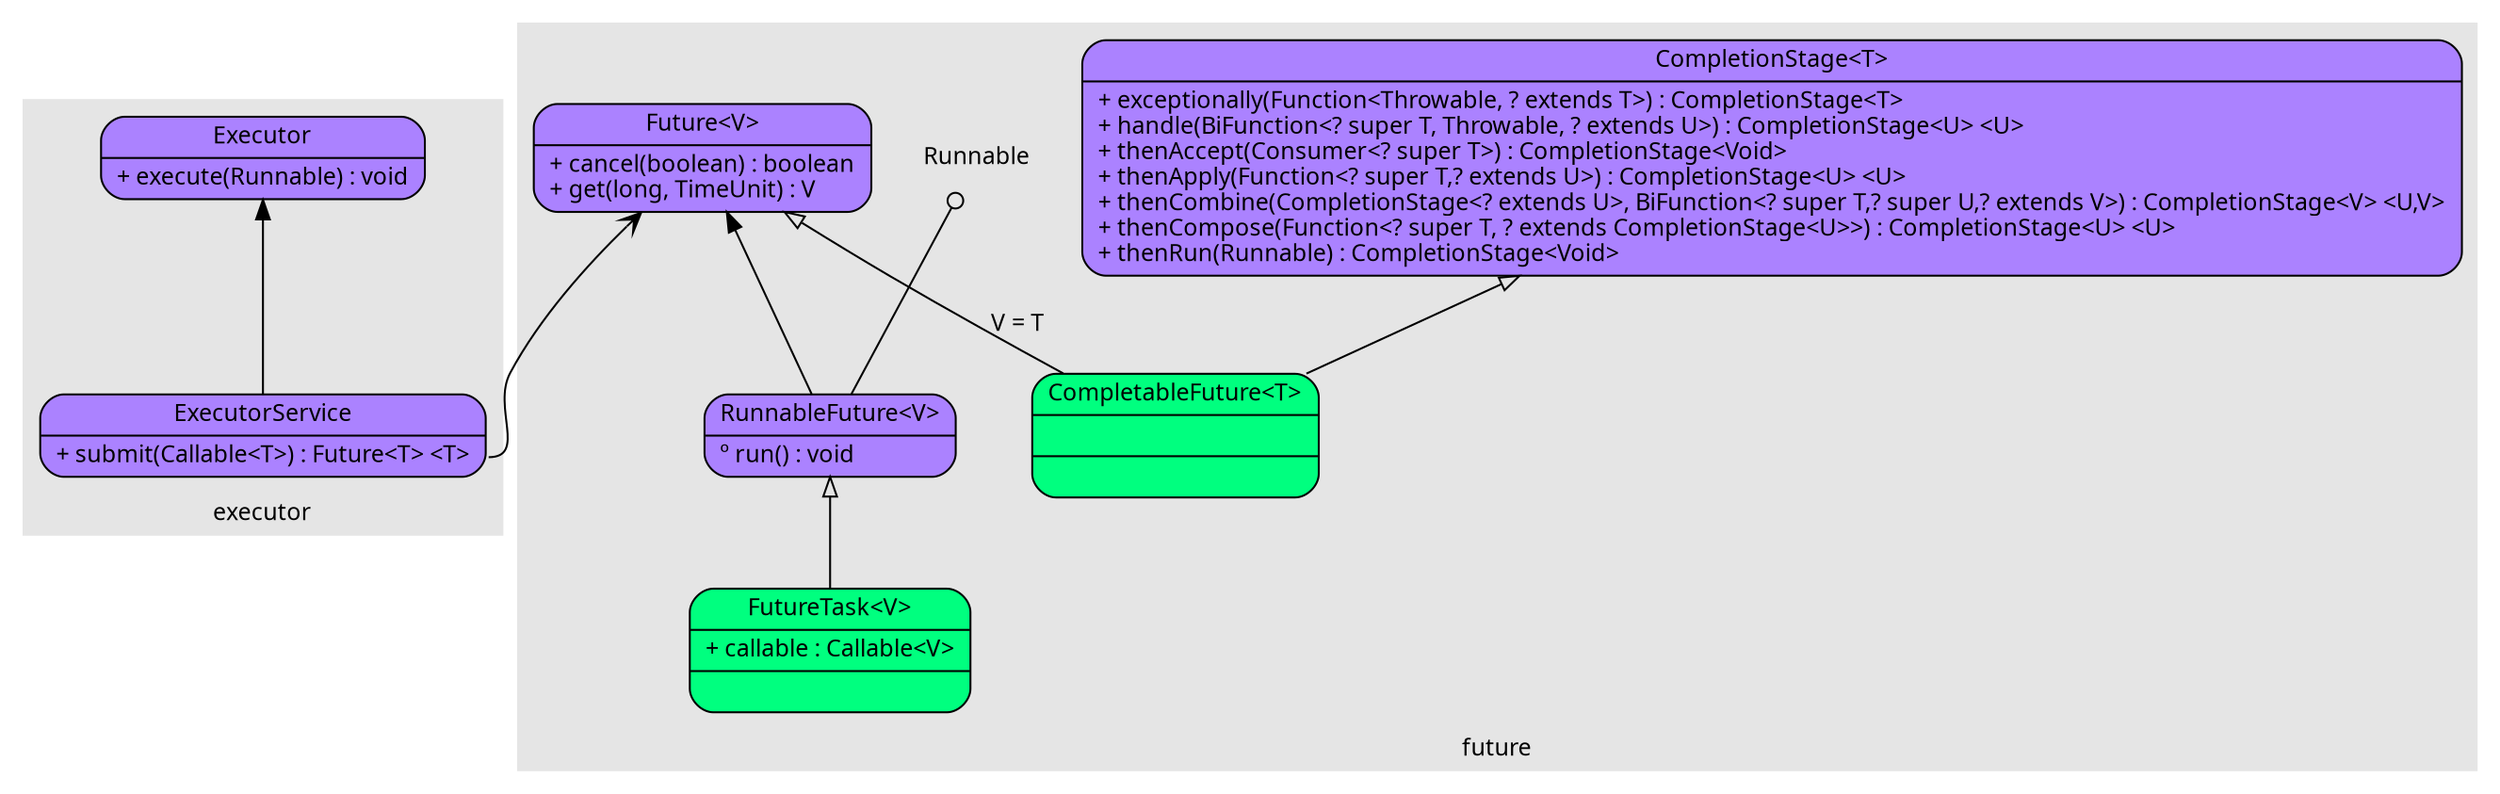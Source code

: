 digraph concurrent {
	rankdir = BT;
    fontname = "Verdana";
    fontsize = 12;
    node [fontname = "Verdana", fontsize = 12, shape = "record"];
    edge [fontname = "Verdana", fontsize = 12];
	
	subgraph cluster25 {
		label = "executor";
		style = filled;
		color = grey90;
		Executor [label = "{<f0>Executor|<f2>+ execute(Runnable) : void\l}", style = "rounded, filled", fillcolor = "mediumpurple1"];
		ExecutorService [label = "{<f0>ExecutorService|<f2>+ submit(Callable&lt;T&gt;) : Future&lt;T&gt; &lt;T&gt;\l}", style = "rounded, filled", fillcolor = "mediumpurple1"];
	}
	
	subgraph cluster50 {
		label = "future";
		style = filled;
		color = grey90;
		CompletableFuture [label = "{<f0>CompletableFuture&lt;T&gt;||}", style = "rounded, filled", fillcolor = "springgreen"];
		CompletionStage [label = "{<f0>CompletionStage&lt;T&gt;|<f2>+ exceptionally(Function&lt;Throwable, ? extends T&gt;) : CompletionStage&lt;T&gt;\l+ handle(BiFunction&lt;? super T, Throwable, ? extends U&gt;) : CompletionStage&lt;U&gt; &lt;U&gt;\l+ thenAccept(Consumer&lt;? super T&gt;) : CompletionStage&lt;Void&gt; \l+ thenApply(Function&lt;? super T,? extends U&gt;) : CompletionStage&lt;U&gt; &lt;U&gt;\l+ thenCombine(CompletionStage&lt;? extends U&gt;, BiFunction&lt;? super T,? super U,? extends V&gt;) : CompletionStage&lt;V&gt; &lt;U,V&gt;\l+ thenCompose(Function&lt;? super T, ? extends CompletionStage&lt;U&gt;&gt;) : CompletionStage&lt;U&gt; &lt;U&gt;\l+ thenRun(Runnable) : CompletionStage&lt;Void&gt; \l}", style = "rounded, filled", fillcolor = "mediumpurple1"];
		Future [label = "{<f0>Future&lt;V&gt;|<f2>+ cancel(boolean) : boolean\l+ get(long, TimeUnit) : V\l}", style = "rounded, filled", fillcolor = "mediumpurple1"];
		FutureTask [label = "{<f0>FutureTask&lt;V&gt;|<f1>+ callable : Callable&lt;V&gt;\l|}", style = "rounded, filled", fillcolor = "springgreen"];
		Runnable [shape = "plaintext", label = "Runnable"];
		RunnableFuture [label = "{<f0>RunnableFuture&lt;V&gt;|<f2>&#186; run() : void\l}", style = "rounded, filled", fillcolor = "mediumpurple1"];
	}
	
	/*
	subgraph cluster00 {
		label = "";
		style = filled;
		color = grey90;
	}
	
	// item_name [label = "item_lable", style = "filled", fillcolor = "palegreen"];
	// record_name [shape = "record", label = "{{<f0>interface|{<f10>(other implementers)}}|(other methods)}"];
	// interface_minor [shape = "plaintext", label = "Interface_minor"];
	// interface [label = "{<f0>Interface|<f2>+ method() : return_type\l}", style = "rounded, filled", fillcolor = "mediumpurple1"];
	// abstract_class [label = "{<f0>Abstract_Class|<f1>+ field1 : type\l+ field2 : type\l|<f2>&#170; abstract_method() : return_type\l&#537; static_method() : return_type\l+ method() : return_type\l}", style = "rounded, filled, dashed", fillcolor = "springgreen"];
	// class [label = "{<f0>Class|<f1>+ field1 : type\l+ field2 : type\l&#10765; final_field : type\l&#537; static_field : type\l|<f2>+ method() : return_type\l&#537; static_method() : return_type\l&#186; overriden_method() : return_type\l}", style = "rounded, filled", fillcolor = "springgreen"];	
	*/
	
	// item_foo -> item_bar;
	
	// Implementation -> Interface [arrowhead = "empty"];
	// Subclass -> Class;	
	// Referer -> Referee [arrowhead = "vee"];
	// Implementation -> InterfaceMinor [arrowhead = "odot"];	
	
	// future
	CompletableFuture -> Future [arrowhead = "empty", label = "V = T"];
	CompletableFuture -> CompletionStage [arrowhead = "empty"];
	RunnableFuture -> Future;
	RunnableFuture -> Runnable [arrowhead = "odot"];
	FutureTask -> RunnableFuture [arrowhead = "empty"];
	
	// executor
	ExecutorService -> Executor;
	ExecutorService:f2 -> Future [arrowhead = "vee"];
}
